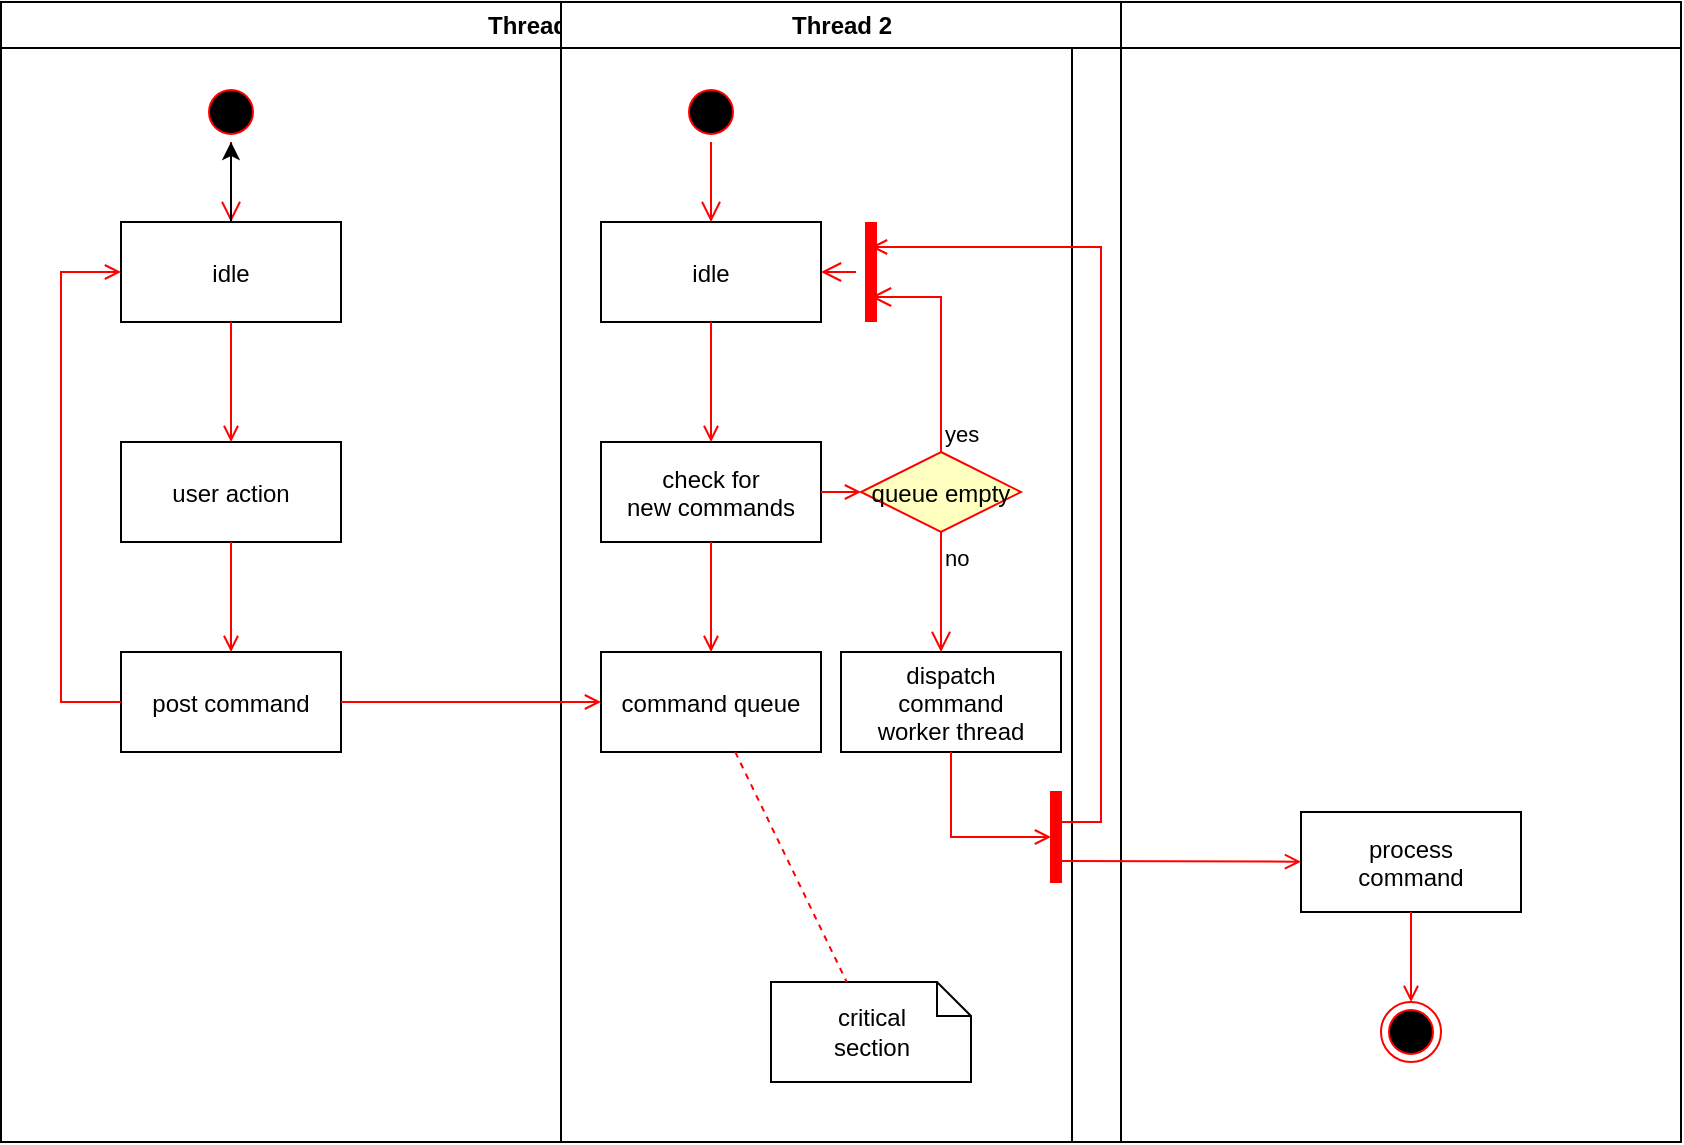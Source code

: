 <mxfile version="20.7.2" type="github" pages="4">
  <diagram name="Page-1" id="e7e014a7-5840-1c2e-5031-d8a46d1fe8dd">
    <mxGraphModel dx="1433" dy="432" grid="1" gridSize="10" guides="1" tooltips="1" connect="1" arrows="1" fold="1" page="1" pageScale="1" pageWidth="1169" pageHeight="826" background="none" math="0" shadow="0">
      <root>
        <mxCell id="0" />
        <mxCell id="1" parent="0" />
        <mxCell id="2" value="Thread 1" style="swimlane;whiteSpace=wrap" parent="1" vertex="1">
          <mxGeometry x="164.5" y="128" width="535.5" height="570" as="geometry">
            <mxRectangle x="164.5" y="128" width="90" height="30" as="alternateBounds" />
          </mxGeometry>
        </mxCell>
        <mxCell id="5" value="" style="ellipse;shape=startState;fillColor=#000000;strokeColor=#ff0000;" parent="2" vertex="1">
          <mxGeometry x="100" y="40" width="30" height="30" as="geometry" />
        </mxCell>
        <mxCell id="6" value="" style="edgeStyle=elbowEdgeStyle;elbow=horizontal;verticalAlign=bottom;endArrow=open;endSize=8;strokeColor=#FF0000;endFill=1;rounded=0" parent="2" source="5" target="7" edge="1">
          <mxGeometry x="100" y="40" as="geometry">
            <mxPoint x="115" y="110" as="targetPoint" />
          </mxGeometry>
        </mxCell>
        <mxCell id="Wlk02a7cY-0U1YLEiQaR-41" value="" style="edgeStyle=orthogonalEdgeStyle;rounded=0;orthogonalLoop=1;jettySize=auto;html=1;" edge="1" parent="2" source="7" target="5">
          <mxGeometry relative="1" as="geometry" />
        </mxCell>
        <mxCell id="7" value="idle" style="" parent="2" vertex="1">
          <mxGeometry x="60" y="110" width="110" height="50" as="geometry" />
        </mxCell>
        <mxCell id="8" value="user action" style="" parent="2" vertex="1">
          <mxGeometry x="60" y="220" width="110" height="50" as="geometry" />
        </mxCell>
        <mxCell id="9" value="" style="endArrow=open;strokeColor=#FF0000;endFill=1;rounded=0" parent="2" source="7" target="8" edge="1">
          <mxGeometry relative="1" as="geometry" />
        </mxCell>
        <mxCell id="10" value="post command" style="" parent="2" vertex="1">
          <mxGeometry x="60" y="325" width="110" height="50" as="geometry" />
        </mxCell>
        <mxCell id="11" value="" style="endArrow=open;strokeColor=#FF0000;endFill=1;rounded=0" parent="2" source="8" target="10" edge="1">
          <mxGeometry relative="1" as="geometry" />
        </mxCell>
        <mxCell id="12" value="" style="edgeStyle=elbowEdgeStyle;elbow=horizontal;strokeColor=#FF0000;endArrow=open;endFill=1;rounded=0" parent="2" source="10" target="7" edge="1">
          <mxGeometry width="100" height="100" relative="1" as="geometry">
            <mxPoint x="160" y="290" as="sourcePoint" />
            <mxPoint x="260" y="190" as="targetPoint" />
            <Array as="points">
              <mxPoint x="30" y="250" />
            </Array>
          </mxGeometry>
        </mxCell>
        <mxCell id="3" value="Thread 2" style="swimlane;whiteSpace=wrap" parent="1" vertex="1">
          <mxGeometry x="444.5" y="128" width="280" height="570" as="geometry" />
        </mxCell>
        <mxCell id="13" value="" style="ellipse;shape=startState;fillColor=#000000;strokeColor=#ff0000;" parent="3" vertex="1">
          <mxGeometry x="60" y="40" width="30" height="30" as="geometry" />
        </mxCell>
        <mxCell id="14" value="" style="edgeStyle=elbowEdgeStyle;elbow=horizontal;verticalAlign=bottom;endArrow=open;endSize=8;strokeColor=#FF0000;endFill=1;rounded=0" parent="3" source="13" target="15" edge="1">
          <mxGeometry x="40" y="20" as="geometry">
            <mxPoint x="55" y="90" as="targetPoint" />
          </mxGeometry>
        </mxCell>
        <mxCell id="15" value="idle" style="" parent="3" vertex="1">
          <mxGeometry x="20" y="110" width="110" height="50" as="geometry" />
        </mxCell>
        <mxCell id="16" value="check for &#xa;new commands" style="" parent="3" vertex="1">
          <mxGeometry x="20" y="220" width="110" height="50" as="geometry" />
        </mxCell>
        <mxCell id="17" value="" style="endArrow=open;strokeColor=#FF0000;endFill=1;rounded=0" parent="3" source="15" target="16" edge="1">
          <mxGeometry relative="1" as="geometry" />
        </mxCell>
        <mxCell id="18" value="command queue" style="" parent="3" vertex="1">
          <mxGeometry x="20" y="325" width="110" height="50" as="geometry" />
        </mxCell>
        <mxCell id="19" value="" style="endArrow=open;strokeColor=#FF0000;endFill=1;rounded=0" parent="3" source="16" target="18" edge="1">
          <mxGeometry relative="1" as="geometry" />
        </mxCell>
        <mxCell id="21" value="queue empty" style="rhombus;fillColor=#ffffc0;strokeColor=#ff0000;" parent="3" vertex="1">
          <mxGeometry x="150" y="225" width="80" height="40" as="geometry" />
        </mxCell>
        <mxCell id="22" value="yes" style="edgeStyle=elbowEdgeStyle;elbow=horizontal;align=left;verticalAlign=bottom;endArrow=open;endSize=8;strokeColor=#FF0000;exitX=0.5;exitY=0;endFill=1;rounded=0;entryX=0.75;entryY=0.5;entryPerimeter=0" parent="3" source="21" target="25" edge="1">
          <mxGeometry x="-1" relative="1" as="geometry">
            <mxPoint x="160" y="150" as="targetPoint" />
            <Array as="points">
              <mxPoint x="190" y="180" />
            </Array>
          </mxGeometry>
        </mxCell>
        <mxCell id="23" value="no" style="edgeStyle=elbowEdgeStyle;elbow=horizontal;align=left;verticalAlign=top;endArrow=open;endSize=8;strokeColor=#FF0000;endFill=1;rounded=0" parent="3" source="21" target="30" edge="1">
          <mxGeometry x="-1" relative="1" as="geometry">
            <mxPoint x="190" y="305" as="targetPoint" />
          </mxGeometry>
        </mxCell>
        <mxCell id="24" value="" style="endArrow=open;strokeColor=#FF0000;endFill=1;rounded=0" parent="3" source="16" target="21" edge="1">
          <mxGeometry relative="1" as="geometry" />
        </mxCell>
        <mxCell id="25" value="" style="shape=line;strokeWidth=6;strokeColor=#ff0000;rotation=90" parent="3" vertex="1">
          <mxGeometry x="130" y="127.5" width="50" height="15" as="geometry" />
        </mxCell>
        <mxCell id="26" value="" style="edgeStyle=elbowEdgeStyle;elbow=horizontal;verticalAlign=bottom;endArrow=open;endSize=8;strokeColor=#FF0000;endFill=1;rounded=0" parent="3" source="25" target="15" edge="1">
          <mxGeometry x="130" y="90" as="geometry">
            <mxPoint x="230" y="140" as="targetPoint" />
          </mxGeometry>
        </mxCell>
        <mxCell id="30" value="dispatch&#xa;command&#xa;worker thread" style="" parent="3" vertex="1">
          <mxGeometry x="140" y="325" width="110" height="50" as="geometry" />
        </mxCell>
        <mxCell id="31" value="critical&#xa;section" style="shape=note;whiteSpace=wrap;size=17" parent="3" vertex="1">
          <mxGeometry x="105" y="490" width="100" height="50" as="geometry" />
        </mxCell>
        <mxCell id="32" value="" style="endArrow=none;strokeColor=#FF0000;endFill=0;rounded=0;dashed=1" parent="3" source="18" target="31" edge="1">
          <mxGeometry relative="1" as="geometry" />
        </mxCell>
        <mxCell id="34" value="" style="whiteSpace=wrap;strokeColor=#FF0000;fillColor=#FF0000" parent="3" vertex="1">
          <mxGeometry x="245" y="395" width="5" height="45" as="geometry" />
        </mxCell>
        <mxCell id="41" value="" style="edgeStyle=elbowEdgeStyle;elbow=horizontal;entryX=0;entryY=0.5;strokeColor=#FF0000;endArrow=open;endFill=1;rounded=0" parent="3" source="30" target="34" edge="1">
          <mxGeometry width="100" height="100" relative="1" as="geometry">
            <mxPoint x="60" y="480" as="sourcePoint" />
            <mxPoint x="160" y="380" as="targetPoint" />
            <Array as="points">
              <mxPoint x="195" y="400" />
            </Array>
          </mxGeometry>
        </mxCell>
        <mxCell id="4" value="" style="swimlane;whiteSpace=wrap" parent="1" vertex="1">
          <mxGeometry x="724.5" y="128" width="280" height="570" as="geometry" />
        </mxCell>
        <mxCell id="33" value="process&#xa;command" style="" parent="4" vertex="1">
          <mxGeometry x="90" y="405" width="110" height="50" as="geometry" />
        </mxCell>
        <mxCell id="35" value="" style="edgeStyle=elbowEdgeStyle;elbow=horizontal;strokeColor=#FF0000;endArrow=open;endFill=1;rounded=0;entryX=0.25;entryY=0.5;entryPerimeter=0" parent="4" target="25" edge="1">
          <mxGeometry width="100" height="100" relative="1" as="geometry">
            <mxPoint x="-30" y="410" as="sourcePoint" />
            <mxPoint x="-120" y="120" as="targetPoint" />
            <Array as="points">
              <mxPoint x="-10" y="135" />
            </Array>
          </mxGeometry>
        </mxCell>
        <mxCell id="37" value="" style="edgeStyle=none;strokeColor=#FF0000;endArrow=open;endFill=1;rounded=0" parent="4" target="33" edge="1">
          <mxGeometry width="100" height="100" relative="1" as="geometry">
            <mxPoint x="-30" y="429.5" as="sourcePoint" />
            <mxPoint x="90" y="429.5" as="targetPoint" />
          </mxGeometry>
        </mxCell>
        <mxCell id="38" value="" style="ellipse;shape=endState;fillColor=#000000;strokeColor=#ff0000" parent="4" vertex="1">
          <mxGeometry x="130" y="500" width="30" height="30" as="geometry" />
        </mxCell>
        <mxCell id="39" value="" style="endArrow=open;strokeColor=#FF0000;endFill=1;rounded=0" parent="4" source="33" target="38" edge="1">
          <mxGeometry relative="1" as="geometry" />
        </mxCell>
        <mxCell id="20" value="" style="endArrow=open;strokeColor=#FF0000;endFill=1;rounded=0" parent="1" source="10" target="18" edge="1">
          <mxGeometry relative="1" as="geometry" />
        </mxCell>
      </root>
    </mxGraphModel>
  </diagram>
  <diagram id="lLqSlJYTxRQzdELtKdXL" name="Seite-2">
    <mxGraphModel dx="3284" dy="740" grid="1" gridSize="10" guides="1" tooltips="1" connect="1" arrows="1" fold="1" page="1" pageScale="1" pageWidth="827" pageHeight="1169" math="0" shadow="0">
      <root>
        <mxCell id="0" />
        <mxCell id="1" parent="0" />
        <mxCell id="mAppQXtUClqyni3PPgID-1" value="" style="ellipse;html=1;shape=endState;fillColor=#000000;strokeColor=#ff0000;" vertex="1" parent="1">
          <mxGeometry x="457" y="905" width="30" height="30" as="geometry" />
        </mxCell>
        <mxCell id="jfXDOy4P60CIgxOzhu7r-2" value="" style="edgeStyle=orthogonalEdgeStyle;rounded=0;orthogonalLoop=1;jettySize=auto;html=1;" edge="1" parent="1" source="d4ReBGDbto-Ixa4NavhL-1" target="jfXDOy4P60CIgxOzhu7r-3">
          <mxGeometry relative="1" as="geometry">
            <mxPoint x="275" y="85" as="targetPoint" />
          </mxGeometry>
        </mxCell>
        <mxCell id="d4ReBGDbto-Ixa4NavhL-1" value="" style="ellipse;shape=startState;fillColor=#000000;strokeColor=#ff0000;" vertex="1" parent="1">
          <mxGeometry x="90" y="70" width="30" height="30" as="geometry" />
        </mxCell>
        <mxCell id="RZpF_i0DyHVoWQNtt5jg-4" style="edgeStyle=orthogonalEdgeStyle;rounded=0;orthogonalLoop=1;jettySize=auto;html=1;entryX=0.471;entryY=0.667;entryDx=0;entryDy=0;entryPerimeter=0;" edge="1" parent="1" source="jfXDOy4P60CIgxOzhu7r-3" target="RZpF_i0DyHVoWQNtt5jg-3">
          <mxGeometry relative="1" as="geometry" />
        </mxCell>
        <mxCell id="jfXDOy4P60CIgxOzhu7r-3" value="Kundenauftrag" style="rounded=1;whiteSpace=wrap;html=1;" vertex="1" parent="1">
          <mxGeometry x="276" y="55" width="120" height="60" as="geometry" />
        </mxCell>
        <mxCell id="RZpF_i0DyHVoWQNtt5jg-17" style="edgeStyle=orthogonalEdgeStyle;rounded=0;orthogonalLoop=1;jettySize=auto;html=1;entryX=0;entryY=0.5;entryDx=0;entryDy=0;" edge="1" parent="1" source="jfXDOy4P60CIgxOzhu7r-8" target="mAppQXtUClqyni3PPgID-1">
          <mxGeometry relative="1" as="geometry" />
        </mxCell>
        <mxCell id="jfXDOy4P60CIgxOzhu7r-8" value="Ware versenden" style="rounded=1;whiteSpace=wrap;html=1;fillColor=rgb(255, 255, 255);strokeColor=rgb(0, 0, 0);fontColor=rgb(0, 0, 0);" vertex="1" parent="1">
          <mxGeometry x="250" y="890" width="120" height="60" as="geometry" />
        </mxCell>
        <mxCell id="jfXDOy4P60CIgxOzhu7r-17" value="Ware verfügbar" style="edgeStyle=orthogonalEdgeStyle;rounded=0;orthogonalLoop=1;jettySize=auto;html=1;" edge="1" parent="1" target="jfXDOy4P60CIgxOzhu7r-14">
          <mxGeometry x="-0.738" relative="1" as="geometry">
            <mxPoint x="342" y="246" as="sourcePoint" />
            <mxPoint x="196.0" y="772" as="targetPoint" />
            <mxPoint as="offset" />
          </mxGeometry>
        </mxCell>
        <mxCell id="jfXDOy4P60CIgxOzhu7r-20" value="Ware nicht verfügbar" style="edgeStyle=orthogonalEdgeStyle;rounded=0;orthogonalLoop=1;jettySize=auto;html=1;" edge="1" parent="1" target="jfXDOy4P60CIgxOzhu7r-19">
          <mxGeometry relative="1" as="geometry">
            <mxPoint x="422" y="246" as="sourcePoint" />
          </mxGeometry>
        </mxCell>
        <mxCell id="jfXDOy4P60CIgxOzhu7r-13" value="" style="rhombus;whiteSpace=wrap;html=1;fillColor=rgb(255, 255, 255);strokeColor=rgb(0, 0, 0);fontColor=rgb(0, 0, 0);rounded=1;" vertex="1" parent="1">
          <mxGeometry x="341" y="206" width="80" height="80" as="geometry" />
        </mxCell>
        <mxCell id="RZpF_i0DyHVoWQNtt5jg-12" style="edgeStyle=orthogonalEdgeStyle;rounded=0;orthogonalLoop=1;jettySize=auto;html=1;entryX=0.75;entryY=0.5;entryDx=0;entryDy=0;entryPerimeter=0;" edge="1" parent="1" source="jfXDOy4P60CIgxOzhu7r-14" target="RZpF_i0DyHVoWQNtt5jg-11">
          <mxGeometry relative="1" as="geometry" />
        </mxCell>
        <mxCell id="jfXDOy4P60CIgxOzhu7r-14" value="Ware verpacken" style="rounded=1;whiteSpace=wrap;html=1;fillColor=rgb(255, 255, 255);strokeColor=rgb(0, 0, 0);fontColor=rgb(0, 0, 0);" vertex="1" parent="1">
          <mxGeometry x="190" y="742" width="120" height="58" as="geometry" />
        </mxCell>
        <mxCell id="jfXDOy4P60CIgxOzhu7r-30" value="" style="edgeStyle=orthogonalEdgeStyle;rounded=0;orthogonalLoop=1;jettySize=auto;html=1;" edge="1" parent="1" source="jfXDOy4P60CIgxOzhu7r-19" target="jfXDOy4P60CIgxOzhu7r-29">
          <mxGeometry relative="1" as="geometry" />
        </mxCell>
        <mxCell id="jfXDOy4P60CIgxOzhu7r-19" value="Material aus Lager entnehmen" style="whiteSpace=wrap;html=1;fillColor=rgb(255, 255, 255);strokeColor=rgb(0, 0, 0);fontColor=rgb(0, 0, 0);rounded=1;" vertex="1" parent="1">
          <mxGeometry x="467" y="294" width="120" height="60" as="geometry" />
        </mxCell>
        <mxCell id="jfXDOy4P60CIgxOzhu7r-32" value="" style="edgeStyle=orthogonalEdgeStyle;rounded=0;orthogonalLoop=1;jettySize=auto;html=1;" edge="1" parent="1" source="jfXDOy4P60CIgxOzhu7r-29" target="jfXDOy4P60CIgxOzhu7r-31">
          <mxGeometry relative="1" as="geometry" />
        </mxCell>
        <mxCell id="jfXDOy4P60CIgxOzhu7r-29" value="Taschenlampe herstellen" style="whiteSpace=wrap;html=1;fillColor=rgb(255, 255, 255);strokeColor=rgb(0, 0, 0);fontColor=rgb(0, 0, 0);rounded=1;" vertex="1" parent="1">
          <mxGeometry x="467" y="390" width="120" height="60" as="geometry" />
        </mxCell>
        <mxCell id="jfXDOy4P60CIgxOzhu7r-34" value="Sonderanpassung&lt;br&gt;" style="edgeStyle=orthogonalEdgeStyle;rounded=0;orthogonalLoop=1;jettySize=auto;html=1;" edge="1" parent="1" source="jfXDOy4P60CIgxOzhu7r-31" target="jfXDOy4P60CIgxOzhu7r-33">
          <mxGeometry x="-0.5" relative="1" as="geometry">
            <Array as="points">
              <mxPoint x="457" y="524" />
              <mxPoint x="457" y="524" />
            </Array>
            <mxPoint as="offset" />
          </mxGeometry>
        </mxCell>
        <mxCell id="jfXDOy4P60CIgxOzhu7r-36" value="keine Sonderanpassung" style="edgeStyle=orthogonalEdgeStyle;rounded=0;orthogonalLoop=1;jettySize=auto;html=1;" edge="1" parent="1" source="jfXDOy4P60CIgxOzhu7r-31" target="jfXDOy4P60CIgxOzhu7r-35">
          <mxGeometry x="-0.422" relative="1" as="geometry">
            <mxPoint y="-1" as="offset" />
          </mxGeometry>
        </mxCell>
        <mxCell id="jfXDOy4P60CIgxOzhu7r-31" value="" style="rhombus;whiteSpace=wrap;html=1;fillColor=rgb(255, 255, 255);strokeColor=rgb(0, 0, 0);fontColor=rgb(0, 0, 0);rounded=1;" vertex="1" parent="1">
          <mxGeometry x="487" y="484" width="80" height="80" as="geometry" />
        </mxCell>
        <mxCell id="jfXDOy4P60CIgxOzhu7r-39" style="edgeStyle=orthogonalEdgeStyle;rounded=0;orthogonalLoop=1;jettySize=auto;html=1;" edge="1" parent="1" source="jfXDOy4P60CIgxOzhu7r-33" target="jfXDOy4P60CIgxOzhu7r-35">
          <mxGeometry relative="1" as="geometry" />
        </mxCell>
        <mxCell id="jfXDOy4P60CIgxOzhu7r-33" value="Text gravieren" style="whiteSpace=wrap;html=1;fillColor=rgb(255, 255, 255);strokeColor=rgb(0, 0, 0);fontColor=rgb(0, 0, 0);rounded=1;" vertex="1" parent="1">
          <mxGeometry x="286" y="624" width="120" height="60" as="geometry" />
        </mxCell>
        <mxCell id="jfXDOy4P60CIgxOzhu7r-41" value="" style="edgeStyle=orthogonalEdgeStyle;rounded=0;orthogonalLoop=1;jettySize=auto;html=1;" edge="1" parent="1" source="jfXDOy4P60CIgxOzhu7r-35" target="jfXDOy4P60CIgxOzhu7r-40">
          <mxGeometry relative="1" as="geometry">
            <mxPoint x="527" y="711" as="targetPoint" />
          </mxGeometry>
        </mxCell>
        <mxCell id="jfXDOy4P60CIgxOzhu7r-35" value="Qualität prüfen" style="whiteSpace=wrap;html=1;fillColor=rgb(255, 255, 255);strokeColor=rgb(0, 0, 0);fontColor=rgb(0, 0, 0);rounded=1;" vertex="1" parent="1">
          <mxGeometry x="467" y="624" width="120" height="60" as="geometry" />
        </mxCell>
        <mxCell id="jfXDOy4P60CIgxOzhu7r-46" value="Ware nicht in Ordnung" style="edgeStyle=orthogonalEdgeStyle;rounded=0;orthogonalLoop=1;jettySize=auto;html=1;" edge="1" parent="1" source="jfXDOy4P60CIgxOzhu7r-40" target="jfXDOy4P60CIgxOzhu7r-45">
          <mxGeometry x="-0.63" relative="1" as="geometry">
            <mxPoint as="offset" />
          </mxGeometry>
        </mxCell>
        <mxCell id="jfXDOy4P60CIgxOzhu7r-48" value="Ware in Ordnung" style="edgeStyle=orthogonalEdgeStyle;rounded=0;orthogonalLoop=1;jettySize=auto;html=1;entryX=1.009;entryY=0.5;entryDx=0;entryDy=0;entryPerimeter=0;" edge="1" parent="1" source="jfXDOy4P60CIgxOzhu7r-40" target="jfXDOy4P60CIgxOzhu7r-14">
          <mxGeometry relative="1" as="geometry">
            <mxPoint x="261.04" y="772" as="targetPoint" />
          </mxGeometry>
        </mxCell>
        <mxCell id="jfXDOy4P60CIgxOzhu7r-40" value="" style="rhombus;whiteSpace=wrap;html=1;fillColor=rgb(255, 255, 255);strokeColor=rgb(0, 0, 0);fontColor=rgb(0, 0, 0);rounded=1;" vertex="1" parent="1">
          <mxGeometry x="487" y="732" width="80" height="80" as="geometry" />
        </mxCell>
        <mxCell id="jfXDOy4P60CIgxOzhu7r-49" style="edgeStyle=orthogonalEdgeStyle;rounded=0;orthogonalLoop=1;jettySize=auto;html=1;" edge="1" parent="1" source="jfXDOy4P60CIgxOzhu7r-45">
          <mxGeometry relative="1" as="geometry">
            <mxPoint x="586" y="325" as="targetPoint" />
            <Array as="points">
              <mxPoint x="701" y="325" />
              <mxPoint x="588" y="325" />
            </Array>
          </mxGeometry>
        </mxCell>
        <mxCell id="jfXDOy4P60CIgxOzhu7r-45" value="Produkt verwerten" style="whiteSpace=wrap;html=1;fillColor=rgb(255, 255, 255);strokeColor=rgb(0, 0, 0);fontColor=rgb(0, 0, 0);rounded=1;" vertex="1" parent="1">
          <mxGeometry x="641" y="540" width="120" height="60" as="geometry" />
        </mxCell>
        <mxCell id="RZpF_i0DyHVoWQNtt5jg-7" style="edgeStyle=orthogonalEdgeStyle;rounded=0;orthogonalLoop=1;jettySize=auto;html=1;exitX=0.25;exitY=0.5;exitDx=0;exitDy=0;exitPerimeter=0;" edge="1" parent="1" source="RZpF_i0DyHVoWQNtt5jg-3" target="RZpF_i0DyHVoWQNtt5jg-5">
          <mxGeometry relative="1" as="geometry">
            <Array as="points">
              <mxPoint x="305" y="170" />
              <mxPoint x="10" y="170" />
            </Array>
          </mxGeometry>
        </mxCell>
        <mxCell id="RZpF_i0DyHVoWQNtt5jg-9" style="edgeStyle=orthogonalEdgeStyle;rounded=0;orthogonalLoop=1;jettySize=auto;html=1;entryX=0.5;entryY=0;entryDx=0;entryDy=0;" edge="1" parent="1" source="RZpF_i0DyHVoWQNtt5jg-3" target="jfXDOy4P60CIgxOzhu7r-13">
          <mxGeometry relative="1" as="geometry" />
        </mxCell>
        <mxCell id="RZpF_i0DyHVoWQNtt5jg-3" value="" style="shape=line;strokeWidth=6;strokeColor=#000000;rotation=0;" vertex="1" parent="1">
          <mxGeometry x="270" y="140" width="140" height="15" as="geometry" />
        </mxCell>
        <mxCell id="RZpF_i0DyHVoWQNtt5jg-14" style="edgeStyle=orthogonalEdgeStyle;rounded=0;orthogonalLoop=1;jettySize=auto;html=1;entryX=0.25;entryY=0.5;entryDx=0;entryDy=0;entryPerimeter=0;" edge="1" parent="1" source="RZpF_i0DyHVoWQNtt5jg-5" target="RZpF_i0DyHVoWQNtt5jg-11">
          <mxGeometry relative="1" as="geometry">
            <Array as="points">
              <mxPoint x="10" y="820" />
              <mxPoint x="180" y="820" />
              <mxPoint x="180" y="845" />
            </Array>
          </mxGeometry>
        </mxCell>
        <mxCell id="RZpF_i0DyHVoWQNtt5jg-5" value="Rechnungsstellung" style="rounded=1;whiteSpace=wrap;html=1;fillColor=rgb(255, 255, 255);strokeColor=rgb(0, 0, 0);fontColor=rgb(0, 0, 0);" vertex="1" parent="1">
          <mxGeometry x="-50" y="230" width="120" height="60" as="geometry" />
        </mxCell>
        <mxCell id="RZpF_i0DyHVoWQNtt5jg-16" style="edgeStyle=orthogonalEdgeStyle;rounded=0;orthogonalLoop=1;jettySize=auto;html=1;entryX=-0.01;entryY=0.458;entryDx=0;entryDy=0;entryPerimeter=0;" edge="1" parent="1" source="RZpF_i0DyHVoWQNtt5jg-11" target="jfXDOy4P60CIgxOzhu7r-8">
          <mxGeometry relative="1" as="geometry" />
        </mxCell>
        <mxCell id="RZpF_i0DyHVoWQNtt5jg-11" value="" style="shape=line;strokeWidth=6;strokeColor=#000000;rotation=0;" vertex="1" parent="1">
          <mxGeometry x="146" y="840" width="140" height="50" as="geometry" />
        </mxCell>
        <mxCell id="6eZvCZ7wfjj5Axph5ngn-2" style="edgeStyle=orthogonalEdgeStyle;rounded=0;orthogonalLoop=1;jettySize=auto;html=1;entryX=1.007;entryY=0.539;entryDx=0;entryDy=0;entryPerimeter=0;" edge="1" parent="1" source="6eZvCZ7wfjj5Axph5ngn-1" target="jfXDOy4P60CIgxOzhu7r-3">
          <mxGeometry relative="1" as="geometry">
            <mxPoint x="440" y="30" as="targetPoint" />
          </mxGeometry>
        </mxCell>
        <mxCell id="6eZvCZ7wfjj5Axph5ngn-1" value="Bestellsystem" style="shape=note;whiteSpace=wrap;size=17" vertex="1" parent="1">
          <mxGeometry x="500" y="30" width="100" height="50" as="geometry" />
        </mxCell>
      </root>
    </mxGraphModel>
  </diagram>
  <diagram name="Kopie von Seite-2" id="5CHqHZEcFoZwMVitzoGX">
    <mxGraphModel dx="3284" dy="740" grid="1" gridSize="10" guides="1" tooltips="1" connect="1" arrows="1" fold="1" page="1" pageScale="1" pageWidth="827" pageHeight="1169" math="0" shadow="0">
      <root>
        <mxCell id="_cRre706j1nTcXRoJ5YE-0" />
        <mxCell id="_cRre706j1nTcXRoJ5YE-1" parent="_cRre706j1nTcXRoJ5YE-0" />
        <mxCell id="_cRre706j1nTcXRoJ5YE-2" value="" style="ellipse;html=1;shape=endState;fillColor=#000000;strokeColor=#ff0000;" vertex="1" parent="_cRre706j1nTcXRoJ5YE-1">
          <mxGeometry x="376" y="1034" width="30" height="30" as="geometry" />
        </mxCell>
        <mxCell id="_cRre706j1nTcXRoJ5YE-3" value="" style="edgeStyle=orthogonalEdgeStyle;rounded=0;orthogonalLoop=1;jettySize=auto;html=1;" edge="1" parent="_cRre706j1nTcXRoJ5YE-1" source="_cRre706j1nTcXRoJ5YE-4" target="_cRre706j1nTcXRoJ5YE-6">
          <mxGeometry relative="1" as="geometry">
            <mxPoint x="275" y="85" as="targetPoint" />
          </mxGeometry>
        </mxCell>
        <mxCell id="_cRre706j1nTcXRoJ5YE-4" value="" style="ellipse;shape=startState;fillColor=#000000;strokeColor=#ff0000;" vertex="1" parent="_cRre706j1nTcXRoJ5YE-1">
          <mxGeometry x="90" y="70" width="30" height="30" as="geometry" />
        </mxCell>
        <mxCell id="_cRre706j1nTcXRoJ5YE-5" style="edgeStyle=orthogonalEdgeStyle;rounded=0;orthogonalLoop=1;jettySize=auto;html=1;entryX=0.471;entryY=0.667;entryDx=0;entryDy=0;entryPerimeter=0;" edge="1" parent="_cRre706j1nTcXRoJ5YE-1" source="_cRre706j1nTcXRoJ5YE-6" target="_cRre706j1nTcXRoJ5YE-32">
          <mxGeometry relative="1" as="geometry" />
        </mxCell>
        <mxCell id="_cRre706j1nTcXRoJ5YE-6" value="Kundenauftrag" style="rounded=1;whiteSpace=wrap;html=1;" vertex="1" parent="_cRre706j1nTcXRoJ5YE-1">
          <mxGeometry x="276" y="55" width="120" height="60" as="geometry" />
        </mxCell>
        <mxCell id="_cRre706j1nTcXRoJ5YE-7" style="edgeStyle=orthogonalEdgeStyle;rounded=0;orthogonalLoop=1;jettySize=auto;html=1;entryX=0;entryY=0.5;entryDx=0;entryDy=0;" edge="1" parent="_cRre706j1nTcXRoJ5YE-1" source="_cRre706j1nTcXRoJ5YE-8" target="_cRre706j1nTcXRoJ5YE-2">
          <mxGeometry relative="1" as="geometry" />
        </mxCell>
        <mxCell id="_cRre706j1nTcXRoJ5YE-8" value="Ware versenden" style="rounded=1;whiteSpace=wrap;html=1;fillColor=rgb(255, 255, 255);strokeColor=rgb(0, 0, 0);fontColor=rgb(0, 0, 0);" vertex="1" parent="_cRre706j1nTcXRoJ5YE-1">
          <mxGeometry x="169" y="1019" width="120" height="60" as="geometry" />
        </mxCell>
        <mxCell id="_cRre706j1nTcXRoJ5YE-9" value="Ware verfügbar" style="edgeStyle=orthogonalEdgeStyle;rounded=0;orthogonalLoop=1;jettySize=auto;html=1;" edge="1" parent="_cRre706j1nTcXRoJ5YE-1" target="_cRre706j1nTcXRoJ5YE-13">
          <mxGeometry x="-0.738" relative="1" as="geometry">
            <mxPoint x="342" y="246" as="sourcePoint" />
            <mxPoint x="196.0" y="772" as="targetPoint" />
            <mxPoint as="offset" />
          </mxGeometry>
        </mxCell>
        <mxCell id="_cRre706j1nTcXRoJ5YE-10" value="Ware nicht verfügbar" style="edgeStyle=orthogonalEdgeStyle;rounded=0;orthogonalLoop=1;jettySize=auto;html=1;entryX=0.517;entryY=-0.01;entryDx=0;entryDy=0;entryPerimeter=0;" edge="1" parent="_cRre706j1nTcXRoJ5YE-1" target="_cRre706j1nTcXRoJ5YE-15">
          <mxGeometry relative="1" as="geometry">
            <mxPoint x="422" y="246" as="sourcePoint" />
            <mxPoint x="640" y="240" as="targetPoint" />
          </mxGeometry>
        </mxCell>
        <mxCell id="_cRre706j1nTcXRoJ5YE-11" value="" style="rhombus;whiteSpace=wrap;html=1;fillColor=rgb(255, 255, 255);strokeColor=rgb(0, 0, 0);fontColor=rgb(0, 0, 0);rounded=1;" vertex="1" parent="_cRre706j1nTcXRoJ5YE-1">
          <mxGeometry x="341" y="206" width="80" height="80" as="geometry" />
        </mxCell>
        <mxCell id="_cRre706j1nTcXRoJ5YE-12" style="edgeStyle=orthogonalEdgeStyle;rounded=0;orthogonalLoop=1;jettySize=auto;html=1;entryX=0.75;entryY=0.5;entryDx=0;entryDy=0;entryPerimeter=0;" edge="1" parent="_cRre706j1nTcXRoJ5YE-1" source="_cRre706j1nTcXRoJ5YE-13" target="_cRre706j1nTcXRoJ5YE-36">
          <mxGeometry relative="1" as="geometry" />
        </mxCell>
        <mxCell id="_cRre706j1nTcXRoJ5YE-13" value="Ware verpacken" style="rounded=1;whiteSpace=wrap;html=1;fillColor=rgb(255, 255, 255);strokeColor=rgb(0, 0, 0);fontColor=rgb(0, 0, 0);" vertex="1" parent="_cRre706j1nTcXRoJ5YE-1">
          <mxGeometry x="130" y="861" width="120" height="58" as="geometry" />
        </mxCell>
        <mxCell id="BNhMeRUSgfJThRyjek1z-1" value="" style="edgeStyle=orthogonalEdgeStyle;rounded=0;orthogonalLoop=1;jettySize=auto;html=1;" edge="1" parent="_cRre706j1nTcXRoJ5YE-1" source="_cRre706j1nTcXRoJ5YE-15" target="BNhMeRUSgfJThRyjek1z-0">
          <mxGeometry relative="1" as="geometry" />
        </mxCell>
        <mxCell id="_cRre706j1nTcXRoJ5YE-15" value="Material aus Lager entnehmen" style="whiteSpace=wrap;html=1;fillColor=rgb(255, 255, 255);strokeColor=rgb(0, 0, 0);fontColor=rgb(0, 0, 0);rounded=1;" vertex="1" parent="_cRre706j1nTcXRoJ5YE-1">
          <mxGeometry x="550" y="286" width="120" height="60" as="geometry" />
        </mxCell>
        <mxCell id="_cRre706j1nTcXRoJ5YE-16" value="" style="edgeStyle=orthogonalEdgeStyle;rounded=0;orthogonalLoop=1;jettySize=auto;html=1;" edge="1" parent="_cRre706j1nTcXRoJ5YE-1" source="_cRre706j1nTcXRoJ5YE-17" target="_cRre706j1nTcXRoJ5YE-20">
          <mxGeometry relative="1" as="geometry" />
        </mxCell>
        <mxCell id="_cRre706j1nTcXRoJ5YE-17" value="Taschenlampe herstellen" style="whiteSpace=wrap;html=1;fillColor=rgb(255, 255, 255);strokeColor=rgb(0, 0, 0);fontColor=rgb(0, 0, 0);rounded=1;" vertex="1" parent="_cRre706j1nTcXRoJ5YE-1">
          <mxGeometry x="466" y="519" width="120" height="60" as="geometry" />
        </mxCell>
        <mxCell id="_cRre706j1nTcXRoJ5YE-18" value="Sonderanpassung&lt;br&gt;" style="edgeStyle=orthogonalEdgeStyle;rounded=0;orthogonalLoop=1;jettySize=auto;html=1;" edge="1" parent="_cRre706j1nTcXRoJ5YE-1" source="_cRre706j1nTcXRoJ5YE-20" target="_cRre706j1nTcXRoJ5YE-22">
          <mxGeometry x="-0.5" relative="1" as="geometry">
            <Array as="points">
              <mxPoint x="456" y="653" />
              <mxPoint x="456" y="653" />
            </Array>
            <mxPoint as="offset" />
          </mxGeometry>
        </mxCell>
        <mxCell id="_cRre706j1nTcXRoJ5YE-19" value="keine Sonderanpassung" style="edgeStyle=orthogonalEdgeStyle;rounded=0;orthogonalLoop=1;jettySize=auto;html=1;" edge="1" parent="_cRre706j1nTcXRoJ5YE-1" source="_cRre706j1nTcXRoJ5YE-20" target="_cRre706j1nTcXRoJ5YE-24">
          <mxGeometry x="-0.422" relative="1" as="geometry">
            <mxPoint y="-1" as="offset" />
          </mxGeometry>
        </mxCell>
        <mxCell id="_cRre706j1nTcXRoJ5YE-20" value="" style="rhombus;whiteSpace=wrap;html=1;fillColor=rgb(255, 255, 255);strokeColor=rgb(0, 0, 0);fontColor=rgb(0, 0, 0);rounded=1;" vertex="1" parent="_cRre706j1nTcXRoJ5YE-1">
          <mxGeometry x="486" y="613" width="80" height="80" as="geometry" />
        </mxCell>
        <mxCell id="_cRre706j1nTcXRoJ5YE-21" style="edgeStyle=orthogonalEdgeStyle;rounded=0;orthogonalLoop=1;jettySize=auto;html=1;" edge="1" parent="_cRre706j1nTcXRoJ5YE-1" source="_cRre706j1nTcXRoJ5YE-22" target="_cRre706j1nTcXRoJ5YE-24">
          <mxGeometry relative="1" as="geometry" />
        </mxCell>
        <mxCell id="_cRre706j1nTcXRoJ5YE-22" value="Text gravieren" style="whiteSpace=wrap;html=1;fillColor=rgb(255, 255, 255);strokeColor=rgb(0, 0, 0);fontColor=rgb(0, 0, 0);rounded=1;" vertex="1" parent="_cRre706j1nTcXRoJ5YE-1">
          <mxGeometry x="285" y="753" width="120" height="60" as="geometry" />
        </mxCell>
        <mxCell id="_cRre706j1nTcXRoJ5YE-23" value="" style="edgeStyle=orthogonalEdgeStyle;rounded=0;orthogonalLoop=1;jettySize=auto;html=1;" edge="1" parent="_cRre706j1nTcXRoJ5YE-1" source="_cRre706j1nTcXRoJ5YE-24" target="_cRre706j1nTcXRoJ5YE-27">
          <mxGeometry relative="1" as="geometry">
            <mxPoint x="526" y="840" as="targetPoint" />
          </mxGeometry>
        </mxCell>
        <mxCell id="_cRre706j1nTcXRoJ5YE-24" value="Qualität prüfen" style="whiteSpace=wrap;html=1;fillColor=rgb(255, 255, 255);strokeColor=rgb(0, 0, 0);fontColor=rgb(0, 0, 0);rounded=1;" vertex="1" parent="_cRre706j1nTcXRoJ5YE-1">
          <mxGeometry x="466" y="753" width="120" height="60" as="geometry" />
        </mxCell>
        <mxCell id="_cRre706j1nTcXRoJ5YE-25" value="Ware nicht in Ordnung" style="edgeStyle=orthogonalEdgeStyle;rounded=0;orthogonalLoop=1;jettySize=auto;html=1;" edge="1" parent="_cRre706j1nTcXRoJ5YE-1" source="_cRre706j1nTcXRoJ5YE-27" target="_cRre706j1nTcXRoJ5YE-29">
          <mxGeometry x="-0.63" relative="1" as="geometry">
            <mxPoint as="offset" />
          </mxGeometry>
        </mxCell>
        <mxCell id="_cRre706j1nTcXRoJ5YE-26" value="Ware in Ordnung" style="edgeStyle=orthogonalEdgeStyle;rounded=0;orthogonalLoop=1;jettySize=auto;html=1;entryX=1.009;entryY=0.5;entryDx=0;entryDy=0;entryPerimeter=0;" edge="1" parent="_cRre706j1nTcXRoJ5YE-1" source="_cRre706j1nTcXRoJ5YE-27" target="_cRre706j1nTcXRoJ5YE-13">
          <mxGeometry relative="1" as="geometry">
            <mxPoint x="260.04" y="901" as="targetPoint" />
          </mxGeometry>
        </mxCell>
        <mxCell id="_cRre706j1nTcXRoJ5YE-27" value="" style="rhombus;whiteSpace=wrap;html=1;fillColor=rgb(255, 255, 255);strokeColor=rgb(0, 0, 0);fontColor=rgb(0, 0, 0);rounded=1;" vertex="1" parent="_cRre706j1nTcXRoJ5YE-1">
          <mxGeometry x="486" y="861" width="80" height="80" as="geometry" />
        </mxCell>
        <mxCell id="ZG7Y3VzSa7FdePgh6wua-3" style="edgeStyle=orthogonalEdgeStyle;rounded=0;orthogonalLoop=1;jettySize=auto;html=1;" edge="1" parent="_cRre706j1nTcXRoJ5YE-1" source="_cRre706j1nTcXRoJ5YE-29">
          <mxGeometry relative="1" as="geometry">
            <mxPoint x="670" y="316" as="targetPoint" />
            <Array as="points">
              <mxPoint x="887" y="316" />
            </Array>
          </mxGeometry>
        </mxCell>
        <mxCell id="_cRre706j1nTcXRoJ5YE-29" value="Produkt verwerten" style="whiteSpace=wrap;html=1;fillColor=rgb(255, 255, 255);strokeColor=rgb(0, 0, 0);fontColor=rgb(0, 0, 0);rounded=1;" vertex="1" parent="_cRre706j1nTcXRoJ5YE-1">
          <mxGeometry x="827" y="669" width="120" height="60" as="geometry" />
        </mxCell>
        <mxCell id="_cRre706j1nTcXRoJ5YE-30" style="edgeStyle=orthogonalEdgeStyle;rounded=0;orthogonalLoop=1;jettySize=auto;html=1;exitX=0.25;exitY=0.5;exitDx=0;exitDy=0;exitPerimeter=0;" edge="1" parent="_cRre706j1nTcXRoJ5YE-1" source="_cRre706j1nTcXRoJ5YE-32" target="_cRre706j1nTcXRoJ5YE-34">
          <mxGeometry relative="1" as="geometry">
            <Array as="points">
              <mxPoint x="305" y="170" />
              <mxPoint x="10" y="170" />
            </Array>
          </mxGeometry>
        </mxCell>
        <mxCell id="_cRre706j1nTcXRoJ5YE-31" style="edgeStyle=orthogonalEdgeStyle;rounded=0;orthogonalLoop=1;jettySize=auto;html=1;entryX=0.5;entryY=0;entryDx=0;entryDy=0;" edge="1" parent="_cRre706j1nTcXRoJ5YE-1" source="_cRre706j1nTcXRoJ5YE-32" target="_cRre706j1nTcXRoJ5YE-11">
          <mxGeometry relative="1" as="geometry" />
        </mxCell>
        <mxCell id="_cRre706j1nTcXRoJ5YE-32" value="" style="shape=line;strokeWidth=6;strokeColor=#000000;rotation=0;" vertex="1" parent="_cRre706j1nTcXRoJ5YE-1">
          <mxGeometry x="270" y="140" width="140" height="15" as="geometry" />
        </mxCell>
        <mxCell id="_cRre706j1nTcXRoJ5YE-33" style="edgeStyle=orthogonalEdgeStyle;rounded=0;orthogonalLoop=1;jettySize=auto;html=1;entryX=0.25;entryY=0.5;entryDx=0;entryDy=0;entryPerimeter=0;" edge="1" parent="_cRre706j1nTcXRoJ5YE-1" source="_cRre706j1nTcXRoJ5YE-34" target="_cRre706j1nTcXRoJ5YE-36">
          <mxGeometry relative="1" as="geometry">
            <Array as="points">
              <mxPoint x="10" y="845" />
              <mxPoint x="100" y="845" />
            </Array>
          </mxGeometry>
        </mxCell>
        <mxCell id="_cRre706j1nTcXRoJ5YE-34" value="Rechnungsstellung" style="rounded=1;whiteSpace=wrap;html=1;fillColor=rgb(255, 255, 255);strokeColor=rgb(0, 0, 0);fontColor=rgb(0, 0, 0);" vertex="1" parent="_cRre706j1nTcXRoJ5YE-1">
          <mxGeometry x="-50" y="230" width="120" height="60" as="geometry" />
        </mxCell>
        <mxCell id="_cRre706j1nTcXRoJ5YE-35" style="edgeStyle=orthogonalEdgeStyle;rounded=0;orthogonalLoop=1;jettySize=auto;html=1;entryX=-0.01;entryY=0.458;entryDx=0;entryDy=0;entryPerimeter=0;" edge="1" parent="_cRre706j1nTcXRoJ5YE-1" source="_cRre706j1nTcXRoJ5YE-36" target="_cRre706j1nTcXRoJ5YE-8">
          <mxGeometry relative="1" as="geometry" />
        </mxCell>
        <mxCell id="_cRre706j1nTcXRoJ5YE-36" value="" style="shape=line;strokeWidth=6;strokeColor=#000000;rotation=0;" vertex="1" parent="_cRre706j1nTcXRoJ5YE-1">
          <mxGeometry x="65" y="969" width="140" height="50" as="geometry" />
        </mxCell>
        <mxCell id="BNhMeRUSgfJThRyjek1z-2" value="Verfügbar" style="edgeStyle=orthogonalEdgeStyle;rounded=0;orthogonalLoop=1;jettySize=auto;html=1;entryX=0.459;entryY=-0.044;entryDx=0;entryDy=0;entryPerimeter=0;" edge="1" parent="_cRre706j1nTcXRoJ5YE-1" source="BNhMeRUSgfJThRyjek1z-0" target="_cRre706j1nTcXRoJ5YE-17">
          <mxGeometry x="0.56" relative="1" as="geometry">
            <Array as="points">
              <mxPoint x="610" y="450" />
              <mxPoint x="521" y="450" />
            </Array>
            <mxPoint as="offset" />
          </mxGeometry>
        </mxCell>
        <mxCell id="CkBDZwjJxRDP5qdXfjSt-6" value="nicht verfügbar" style="edgeStyle=orthogonalEdgeStyle;rounded=0;orthogonalLoop=1;jettySize=auto;html=1;exitX=0.5;exitY=1;exitDx=0;exitDy=0;entryX=0.013;entryY=0.549;entryDx=0;entryDy=0;entryPerimeter=0;" edge="1" parent="_cRre706j1nTcXRoJ5YE-1" source="BNhMeRUSgfJThRyjek1z-0" target="CkBDZwjJxRDP5qdXfjSt-7">
          <mxGeometry x="-0.077" relative="1" as="geometry">
            <mxPoint x="667" y="510" as="targetPoint" />
            <mxPoint x="610" y="450" as="sourcePoint" />
            <Array as="points">
              <mxPoint x="610" y="450" />
              <mxPoint x="650" y="450" />
              <mxPoint x="650" y="552" />
            </Array>
            <mxPoint as="offset" />
          </mxGeometry>
        </mxCell>
        <mxCell id="BNhMeRUSgfJThRyjek1z-0" value="" style="rhombus;whiteSpace=wrap;html=1;fillColor=rgb(255, 255, 255);strokeColor=rgb(0, 0, 0);fontColor=rgb(0, 0, 0);rounded=1;" vertex="1" parent="_cRre706j1nTcXRoJ5YE-1">
          <mxGeometry x="580" y="360" width="60" height="60" as="geometry" />
        </mxCell>
        <mxCell id="CkBDZwjJxRDP5qdXfjSt-2" style="edgeStyle=orthogonalEdgeStyle;rounded=0;orthogonalLoop=1;jettySize=auto;html=1;entryX=0.994;entryY=0.409;entryDx=0;entryDy=0;entryPerimeter=0;" edge="1" parent="_cRre706j1nTcXRoJ5YE-1" source="CkBDZwjJxRDP5qdXfjSt-0" target="_cRre706j1nTcXRoJ5YE-6">
          <mxGeometry relative="1" as="geometry" />
        </mxCell>
        <mxCell id="CkBDZwjJxRDP5qdXfjSt-0" value="Bestellsystem" style="shape=note;whiteSpace=wrap;size=14;" vertex="1" parent="_cRre706j1nTcXRoJ5YE-1">
          <mxGeometry x="466" y="55" width="100" height="50" as="geometry" />
        </mxCell>
        <mxCell id="CkBDZwjJxRDP5qdXfjSt-8" style="edgeStyle=orthogonalEdgeStyle;rounded=0;orthogonalLoop=1;jettySize=auto;html=1;entryX=0;entryY=0;entryDx=100;entryDy=25;entryPerimeter=0;" edge="1" parent="_cRre706j1nTcXRoJ5YE-1" source="CkBDZwjJxRDP5qdXfjSt-7" target="CkBDZwjJxRDP5qdXfjSt-0">
          <mxGeometry relative="1" as="geometry">
            <Array as="points">
              <mxPoint x="730" y="80" />
            </Array>
          </mxGeometry>
        </mxCell>
        <mxCell id="CkBDZwjJxRDP5qdXfjSt-7" value="Material bestellen" style="whiteSpace=wrap;html=1;fillColor=rgb(255, 255, 255);strokeColor=rgb(0, 0, 0);fontColor=rgb(0, 0, 0);rounded=1;" vertex="1" parent="_cRre706j1nTcXRoJ5YE-1">
          <mxGeometry x="670" y="519" width="120" height="60" as="geometry" />
        </mxCell>
        <mxCell id="ZG7Y3VzSa7FdePgh6wua-2" style="edgeStyle=orthogonalEdgeStyle;rounded=0;orthogonalLoop=1;jettySize=auto;html=1;entryX=0.002;entryY=0.504;entryDx=0;entryDy=0;entryPerimeter=0;" edge="1" parent="_cRre706j1nTcXRoJ5YE-1" source="ZG7Y3VzSa7FdePgh6wua-0" target="_cRre706j1nTcXRoJ5YE-22">
          <mxGeometry relative="1" as="geometry" />
        </mxCell>
        <mxCell id="ZG7Y3VzSa7FdePgh6wua-0" value="Gravurmaschine" style="shape=note;whiteSpace=wrap;size=14;" vertex="1" parent="_cRre706j1nTcXRoJ5YE-1">
          <mxGeometry x="205" y="693" width="100" height="50" as="geometry" />
        </mxCell>
        <mxCell id="ZG7Y3VzSa7FdePgh6wua-8" style="edgeStyle=orthogonalEdgeStyle;rounded=0;orthogonalLoop=1;jettySize=auto;html=1;entryX=0.999;entryY=0.518;entryDx=0;entryDy=0;entryPerimeter=0;" edge="1" parent="_cRre706j1nTcXRoJ5YE-1" source="ZG7Y3VzSa7FdePgh6wua-4" target="_cRre706j1nTcXRoJ5YE-24">
          <mxGeometry relative="1" as="geometry" />
        </mxCell>
        <mxCell id="ZG7Y3VzSa7FdePgh6wua-4" value="Kamera" style="shape=note;whiteSpace=wrap;size=14;" vertex="1" parent="_cRre706j1nTcXRoJ5YE-1">
          <mxGeometry x="620" y="710" width="100" height="50" as="geometry" />
        </mxCell>
        <mxCell id="ZG7Y3VzSa7FdePgh6wua-7" style="edgeStyle=orthogonalEdgeStyle;rounded=0;orthogonalLoop=1;jettySize=auto;html=1;entryX=1.065;entryY=0.562;entryDx=0;entryDy=0;entryPerimeter=0;" edge="1" parent="_cRre706j1nTcXRoJ5YE-1" source="ZG7Y3VzSa7FdePgh6wua-6" target="_cRre706j1nTcXRoJ5YE-24">
          <mxGeometry relative="1" as="geometry" />
        </mxCell>
        <mxCell id="ZG7Y3VzSa7FdePgh6wua-6" value="Luxmeter" style="shape=note;whiteSpace=wrap;size=14;" vertex="1" parent="_cRre706j1nTcXRoJ5YE-1">
          <mxGeometry x="630" y="790" width="100" height="50" as="geometry" />
        </mxCell>
        <mxCell id="ZG7Y3VzSa7FdePgh6wua-10" style="edgeStyle=orthogonalEdgeStyle;rounded=0;orthogonalLoop=1;jettySize=auto;html=1;entryX=0.017;entryY=0.462;entryDx=0;entryDy=0;entryPerimeter=0;" edge="1" parent="_cRre706j1nTcXRoJ5YE-1" source="ZG7Y3VzSa7FdePgh6wua-9" target="_cRre706j1nTcXRoJ5YE-17">
          <mxGeometry relative="1" as="geometry" />
        </mxCell>
        <mxCell id="ZG7Y3VzSa7FdePgh6wua-9" value="Fertigungsanlage" style="shape=note;whiteSpace=wrap;size=14;" vertex="1" parent="_cRre706j1nTcXRoJ5YE-1">
          <mxGeometry x="285" y="510" width="100" height="50" as="geometry" />
        </mxCell>
      </root>
    </mxGraphModel>
  </diagram>
  <diagram name="Kopie von Kopie von Seite-2" id="lV3_RGQlktBmBGKAEV2i">
    <mxGraphModel dx="2547" dy="518" grid="1" gridSize="10" guides="1" tooltips="1" connect="1" arrows="1" fold="1" page="1" pageScale="1" pageWidth="827" pageHeight="1169" math="0" shadow="0">
      <root>
        <mxCell id="aTnS28qWWTl0Lpd-C4bZ-0" />
        <mxCell id="aTnS28qWWTl0Lpd-C4bZ-1" parent="aTnS28qWWTl0Lpd-C4bZ-0" />
        <mxCell id="aTnS28qWWTl0Lpd-C4bZ-2" value="" style="ellipse;html=1;shape=endState;fillColor=#000000;strokeColor=#ff0000;" vertex="1" parent="aTnS28qWWTl0Lpd-C4bZ-1">
          <mxGeometry x="376" y="1034" width="30" height="30" as="geometry" />
        </mxCell>
        <mxCell id="aTnS28qWWTl0Lpd-C4bZ-3" value="" style="edgeStyle=orthogonalEdgeStyle;rounded=0;orthogonalLoop=1;jettySize=auto;html=1;" edge="1" parent="aTnS28qWWTl0Lpd-C4bZ-1" source="aTnS28qWWTl0Lpd-C4bZ-4" target="aTnS28qWWTl0Lpd-C4bZ-6">
          <mxGeometry relative="1" as="geometry">
            <mxPoint x="275" y="85" as="targetPoint" />
          </mxGeometry>
        </mxCell>
        <mxCell id="aTnS28qWWTl0Lpd-C4bZ-4" value="" style="ellipse;shape=startState;fillColor=#000000;strokeColor=#ff0000;" vertex="1" parent="aTnS28qWWTl0Lpd-C4bZ-1">
          <mxGeometry x="90" y="70" width="30" height="30" as="geometry" />
        </mxCell>
        <mxCell id="aTnS28qWWTl0Lpd-C4bZ-5" style="edgeStyle=orthogonalEdgeStyle;rounded=0;orthogonalLoop=1;jettySize=auto;html=1;entryX=0.471;entryY=0.667;entryDx=0;entryDy=0;entryPerimeter=0;" edge="1" parent="aTnS28qWWTl0Lpd-C4bZ-1" source="aTnS28qWWTl0Lpd-C4bZ-6" target="aTnS28qWWTl0Lpd-C4bZ-32">
          <mxGeometry relative="1" as="geometry" />
        </mxCell>
        <mxCell id="aTnS28qWWTl0Lpd-C4bZ-6" value="Kundenauftrag" style="rounded=1;whiteSpace=wrap;html=1;" vertex="1" parent="aTnS28qWWTl0Lpd-C4bZ-1">
          <mxGeometry x="276" y="55" width="120" height="60" as="geometry" />
        </mxCell>
        <mxCell id="aTnS28qWWTl0Lpd-C4bZ-7" style="edgeStyle=orthogonalEdgeStyle;rounded=0;orthogonalLoop=1;jettySize=auto;html=1;entryX=0;entryY=0.5;entryDx=0;entryDy=0;" edge="1" parent="aTnS28qWWTl0Lpd-C4bZ-1" source="aTnS28qWWTl0Lpd-C4bZ-8" target="aTnS28qWWTl0Lpd-C4bZ-2">
          <mxGeometry relative="1" as="geometry" />
        </mxCell>
        <mxCell id="aTnS28qWWTl0Lpd-C4bZ-8" value="Ware versenden" style="rounded=1;whiteSpace=wrap;html=1;fillColor=rgb(255, 255, 255);strokeColor=rgb(0, 0, 0);fontColor=rgb(0, 0, 0);" vertex="1" parent="aTnS28qWWTl0Lpd-C4bZ-1">
          <mxGeometry x="169" y="1019" width="120" height="60" as="geometry" />
        </mxCell>
        <mxCell id="aTnS28qWWTl0Lpd-C4bZ-9" value="Ware verfügbar" style="edgeStyle=orthogonalEdgeStyle;rounded=0;orthogonalLoop=1;jettySize=auto;html=1;" edge="1" parent="aTnS28qWWTl0Lpd-C4bZ-1" target="aTnS28qWWTl0Lpd-C4bZ-13">
          <mxGeometry x="-0.738" relative="1" as="geometry">
            <mxPoint x="342" y="246" as="sourcePoint" />
            <mxPoint x="196.0" y="772" as="targetPoint" />
            <mxPoint as="offset" />
          </mxGeometry>
        </mxCell>
        <mxCell id="aTnS28qWWTl0Lpd-C4bZ-10" value="Ware nicht verfügbar" style="edgeStyle=orthogonalEdgeStyle;rounded=0;orthogonalLoop=1;jettySize=auto;html=1;entryX=0.517;entryY=-0.01;entryDx=0;entryDy=0;entryPerimeter=0;" edge="1" parent="aTnS28qWWTl0Lpd-C4bZ-1" target="aTnS28qWWTl0Lpd-C4bZ-15">
          <mxGeometry relative="1" as="geometry">
            <mxPoint x="422" y="246" as="sourcePoint" />
            <mxPoint x="640" y="240" as="targetPoint" />
          </mxGeometry>
        </mxCell>
        <mxCell id="aTnS28qWWTl0Lpd-C4bZ-11" value="" style="rhombus;whiteSpace=wrap;html=1;fillColor=rgb(255, 255, 255);strokeColor=rgb(0, 0, 0);fontColor=rgb(0, 0, 0);rounded=1;" vertex="1" parent="aTnS28qWWTl0Lpd-C4bZ-1">
          <mxGeometry x="341" y="206" width="80" height="80" as="geometry" />
        </mxCell>
        <mxCell id="aTnS28qWWTl0Lpd-C4bZ-12" style="edgeStyle=orthogonalEdgeStyle;rounded=0;orthogonalLoop=1;jettySize=auto;html=1;entryX=0.75;entryY=0.5;entryDx=0;entryDy=0;entryPerimeter=0;" edge="1" parent="aTnS28qWWTl0Lpd-C4bZ-1" source="aTnS28qWWTl0Lpd-C4bZ-13" target="aTnS28qWWTl0Lpd-C4bZ-36">
          <mxGeometry relative="1" as="geometry" />
        </mxCell>
        <mxCell id="aTnS28qWWTl0Lpd-C4bZ-13" value="Ware verpacken" style="rounded=1;whiteSpace=wrap;html=1;fillColor=rgb(255, 255, 255);strokeColor=rgb(0, 0, 0);fontColor=rgb(0, 0, 0);" vertex="1" parent="aTnS28qWWTl0Lpd-C4bZ-1">
          <mxGeometry x="130" y="861" width="120" height="58" as="geometry" />
        </mxCell>
        <mxCell id="aTnS28qWWTl0Lpd-C4bZ-14" value="" style="edgeStyle=orthogonalEdgeStyle;rounded=0;orthogonalLoop=1;jettySize=auto;html=1;" edge="1" parent="aTnS28qWWTl0Lpd-C4bZ-1" source="aTnS28qWWTl0Lpd-C4bZ-15" target="aTnS28qWWTl0Lpd-C4bZ-39">
          <mxGeometry relative="1" as="geometry" />
        </mxCell>
        <mxCell id="aTnS28qWWTl0Lpd-C4bZ-15" value="Material aus Lager entnehmen" style="whiteSpace=wrap;html=1;fillColor=rgb(255, 255, 255);strokeColor=rgb(0, 0, 0);fontColor=rgb(0, 0, 0);rounded=1;" vertex="1" parent="aTnS28qWWTl0Lpd-C4bZ-1">
          <mxGeometry x="550" y="286" width="120" height="60" as="geometry" />
        </mxCell>
        <mxCell id="aTnS28qWWTl0Lpd-C4bZ-16" value="" style="edgeStyle=orthogonalEdgeStyle;rounded=0;orthogonalLoop=1;jettySize=auto;html=1;" edge="1" parent="aTnS28qWWTl0Lpd-C4bZ-1" source="aTnS28qWWTl0Lpd-C4bZ-17" target="aTnS28qWWTl0Lpd-C4bZ-20">
          <mxGeometry relative="1" as="geometry" />
        </mxCell>
        <mxCell id="aTnS28qWWTl0Lpd-C4bZ-17" value="Taschenlampe herstellen" style="whiteSpace=wrap;html=1;fillColor=rgb(255, 255, 255);strokeColor=rgb(0, 0, 0);fontColor=rgb(0, 0, 0);rounded=1;" vertex="1" parent="aTnS28qWWTl0Lpd-C4bZ-1">
          <mxGeometry x="466" y="519" width="120" height="60" as="geometry" />
        </mxCell>
        <mxCell id="aTnS28qWWTl0Lpd-C4bZ-18" value="Sonderanpassung&lt;br&gt;" style="edgeStyle=orthogonalEdgeStyle;rounded=0;orthogonalLoop=1;jettySize=auto;html=1;" edge="1" parent="aTnS28qWWTl0Lpd-C4bZ-1" source="aTnS28qWWTl0Lpd-C4bZ-20" target="aTnS28qWWTl0Lpd-C4bZ-22">
          <mxGeometry x="-0.5" relative="1" as="geometry">
            <Array as="points">
              <mxPoint x="456" y="653" />
              <mxPoint x="456" y="653" />
            </Array>
            <mxPoint as="offset" />
          </mxGeometry>
        </mxCell>
        <mxCell id="aTnS28qWWTl0Lpd-C4bZ-19" value="keine Sonderanpassung" style="edgeStyle=orthogonalEdgeStyle;rounded=0;orthogonalLoop=1;jettySize=auto;html=1;" edge="1" parent="aTnS28qWWTl0Lpd-C4bZ-1" source="aTnS28qWWTl0Lpd-C4bZ-20" target="aTnS28qWWTl0Lpd-C4bZ-24">
          <mxGeometry x="-0.422" relative="1" as="geometry">
            <mxPoint y="-1" as="offset" />
          </mxGeometry>
        </mxCell>
        <mxCell id="aTnS28qWWTl0Lpd-C4bZ-20" value="" style="rhombus;whiteSpace=wrap;html=1;fillColor=rgb(255, 255, 255);strokeColor=rgb(0, 0, 0);fontColor=rgb(0, 0, 0);rounded=1;" vertex="1" parent="aTnS28qWWTl0Lpd-C4bZ-1">
          <mxGeometry x="486" y="613" width="80" height="80" as="geometry" />
        </mxCell>
        <mxCell id="aTnS28qWWTl0Lpd-C4bZ-21" style="edgeStyle=orthogonalEdgeStyle;rounded=0;orthogonalLoop=1;jettySize=auto;html=1;" edge="1" parent="aTnS28qWWTl0Lpd-C4bZ-1" source="aTnS28qWWTl0Lpd-C4bZ-22" target="aTnS28qWWTl0Lpd-C4bZ-24">
          <mxGeometry relative="1" as="geometry" />
        </mxCell>
        <mxCell id="aTnS28qWWTl0Lpd-C4bZ-22" value="Text gravieren" style="whiteSpace=wrap;html=1;fillColor=rgb(255, 255, 255);strokeColor=rgb(0, 0, 0);fontColor=rgb(0, 0, 0);rounded=1;" vertex="1" parent="aTnS28qWWTl0Lpd-C4bZ-1">
          <mxGeometry x="285" y="753" width="120" height="60" as="geometry" />
        </mxCell>
        <mxCell id="aTnS28qWWTl0Lpd-C4bZ-23" value="" style="edgeStyle=orthogonalEdgeStyle;rounded=0;orthogonalLoop=1;jettySize=auto;html=1;" edge="1" parent="aTnS28qWWTl0Lpd-C4bZ-1" source="aTnS28qWWTl0Lpd-C4bZ-24" target="aTnS28qWWTl0Lpd-C4bZ-27">
          <mxGeometry relative="1" as="geometry">
            <mxPoint x="526" y="840" as="targetPoint" />
          </mxGeometry>
        </mxCell>
        <mxCell id="aTnS28qWWTl0Lpd-C4bZ-24" value="Qualität prüfen" style="whiteSpace=wrap;html=1;fillColor=rgb(255, 255, 255);strokeColor=rgb(0, 0, 0);fontColor=rgb(0, 0, 0);rounded=1;" vertex="1" parent="aTnS28qWWTl0Lpd-C4bZ-1">
          <mxGeometry x="466" y="753" width="120" height="60" as="geometry" />
        </mxCell>
        <mxCell id="aTnS28qWWTl0Lpd-C4bZ-25" value="Ware nicht in Ordnung" style="edgeStyle=orthogonalEdgeStyle;rounded=0;orthogonalLoop=1;jettySize=auto;html=1;" edge="1" parent="aTnS28qWWTl0Lpd-C4bZ-1" source="aTnS28qWWTl0Lpd-C4bZ-27" target="aTnS28qWWTl0Lpd-C4bZ-29">
          <mxGeometry x="-0.63" relative="1" as="geometry">
            <mxPoint as="offset" />
          </mxGeometry>
        </mxCell>
        <mxCell id="aTnS28qWWTl0Lpd-C4bZ-26" value="Ware in Ordnung" style="edgeStyle=orthogonalEdgeStyle;rounded=0;orthogonalLoop=1;jettySize=auto;html=1;entryX=1.009;entryY=0.5;entryDx=0;entryDy=0;entryPerimeter=0;" edge="1" parent="aTnS28qWWTl0Lpd-C4bZ-1" source="aTnS28qWWTl0Lpd-C4bZ-27" target="aTnS28qWWTl0Lpd-C4bZ-13">
          <mxGeometry relative="1" as="geometry">
            <mxPoint x="260.04" y="901" as="targetPoint" />
          </mxGeometry>
        </mxCell>
        <mxCell id="aTnS28qWWTl0Lpd-C4bZ-27" value="" style="rhombus;whiteSpace=wrap;html=1;fillColor=rgb(255, 255, 255);strokeColor=rgb(0, 0, 0);fontColor=rgb(0, 0, 0);rounded=1;" vertex="1" parent="aTnS28qWWTl0Lpd-C4bZ-1">
          <mxGeometry x="486" y="861" width="80" height="80" as="geometry" />
        </mxCell>
        <mxCell id="aTnS28qWWTl0Lpd-C4bZ-28" style="edgeStyle=orthogonalEdgeStyle;rounded=0;orthogonalLoop=1;jettySize=auto;html=1;" edge="1" parent="aTnS28qWWTl0Lpd-C4bZ-1" source="aTnS28qWWTl0Lpd-C4bZ-29">
          <mxGeometry relative="1" as="geometry">
            <mxPoint x="670" y="316" as="targetPoint" />
            <Array as="points">
              <mxPoint x="887" y="316" />
            </Array>
          </mxGeometry>
        </mxCell>
        <mxCell id="aTnS28qWWTl0Lpd-C4bZ-29" value="Produkt verwerten" style="whiteSpace=wrap;html=1;fillColor=rgb(255, 255, 255);strokeColor=rgb(0, 0, 0);fontColor=rgb(0, 0, 0);rounded=1;" vertex="1" parent="aTnS28qWWTl0Lpd-C4bZ-1">
          <mxGeometry x="827" y="669" width="120" height="60" as="geometry" />
        </mxCell>
        <mxCell id="aTnS28qWWTl0Lpd-C4bZ-30" style="edgeStyle=orthogonalEdgeStyle;rounded=0;orthogonalLoop=1;jettySize=auto;html=1;exitX=0.25;exitY=0.5;exitDx=0;exitDy=0;exitPerimeter=0;" edge="1" parent="aTnS28qWWTl0Lpd-C4bZ-1" source="aTnS28qWWTl0Lpd-C4bZ-32" target="aTnS28qWWTl0Lpd-C4bZ-34">
          <mxGeometry relative="1" as="geometry">
            <Array as="points">
              <mxPoint x="305" y="170" />
              <mxPoint x="10" y="170" />
            </Array>
          </mxGeometry>
        </mxCell>
        <mxCell id="aTnS28qWWTl0Lpd-C4bZ-31" style="edgeStyle=orthogonalEdgeStyle;rounded=0;orthogonalLoop=1;jettySize=auto;html=1;entryX=0.5;entryY=0;entryDx=0;entryDy=0;" edge="1" parent="aTnS28qWWTl0Lpd-C4bZ-1" source="aTnS28qWWTl0Lpd-C4bZ-32" target="aTnS28qWWTl0Lpd-C4bZ-11">
          <mxGeometry relative="1" as="geometry" />
        </mxCell>
        <mxCell id="aTnS28qWWTl0Lpd-C4bZ-32" value="" style="shape=line;strokeWidth=6;strokeColor=#000000;rotation=0;" vertex="1" parent="aTnS28qWWTl0Lpd-C4bZ-1">
          <mxGeometry x="270" y="140" width="140" height="15" as="geometry" />
        </mxCell>
        <mxCell id="aTnS28qWWTl0Lpd-C4bZ-33" style="edgeStyle=orthogonalEdgeStyle;rounded=0;orthogonalLoop=1;jettySize=auto;html=1;entryX=0.25;entryY=0.5;entryDx=0;entryDy=0;entryPerimeter=0;" edge="1" parent="aTnS28qWWTl0Lpd-C4bZ-1" source="aTnS28qWWTl0Lpd-C4bZ-34" target="aTnS28qWWTl0Lpd-C4bZ-36">
          <mxGeometry relative="1" as="geometry">
            <Array as="points">
              <mxPoint x="10" y="845" />
              <mxPoint x="100" y="845" />
            </Array>
          </mxGeometry>
        </mxCell>
        <mxCell id="aTnS28qWWTl0Lpd-C4bZ-34" value="Rechnungsstellung" style="rounded=1;whiteSpace=wrap;html=1;fillColor=rgb(255, 255, 255);strokeColor=rgb(0, 0, 0);fontColor=rgb(0, 0, 0);" vertex="1" parent="aTnS28qWWTl0Lpd-C4bZ-1">
          <mxGeometry x="-50" y="230" width="120" height="60" as="geometry" />
        </mxCell>
        <mxCell id="aTnS28qWWTl0Lpd-C4bZ-35" style="edgeStyle=orthogonalEdgeStyle;rounded=0;orthogonalLoop=1;jettySize=auto;html=1;entryX=-0.01;entryY=0.458;entryDx=0;entryDy=0;entryPerimeter=0;" edge="1" parent="aTnS28qWWTl0Lpd-C4bZ-1" source="aTnS28qWWTl0Lpd-C4bZ-36" target="aTnS28qWWTl0Lpd-C4bZ-8">
          <mxGeometry relative="1" as="geometry" />
        </mxCell>
        <mxCell id="aTnS28qWWTl0Lpd-C4bZ-36" value="" style="shape=line;strokeWidth=6;strokeColor=#000000;rotation=0;" vertex="1" parent="aTnS28qWWTl0Lpd-C4bZ-1">
          <mxGeometry x="65" y="969" width="140" height="50" as="geometry" />
        </mxCell>
        <mxCell id="aTnS28qWWTl0Lpd-C4bZ-37" value="Verfügbar" style="edgeStyle=orthogonalEdgeStyle;rounded=0;orthogonalLoop=1;jettySize=auto;html=1;entryX=0.459;entryY=-0.044;entryDx=0;entryDy=0;entryPerimeter=0;" edge="1" parent="aTnS28qWWTl0Lpd-C4bZ-1" source="aTnS28qWWTl0Lpd-C4bZ-39" target="aTnS28qWWTl0Lpd-C4bZ-17">
          <mxGeometry x="0.56" relative="1" as="geometry">
            <Array as="points">
              <mxPoint x="610" y="450" />
              <mxPoint x="521" y="450" />
            </Array>
            <mxPoint as="offset" />
          </mxGeometry>
        </mxCell>
        <mxCell id="aTnS28qWWTl0Lpd-C4bZ-38" value="nicht verfügbar" style="edgeStyle=orthogonalEdgeStyle;rounded=0;orthogonalLoop=1;jettySize=auto;html=1;exitX=0.5;exitY=1;exitDx=0;exitDy=0;entryX=0.013;entryY=0.549;entryDx=0;entryDy=0;entryPerimeter=0;" edge="1" parent="aTnS28qWWTl0Lpd-C4bZ-1" source="aTnS28qWWTl0Lpd-C4bZ-39" target="aTnS28qWWTl0Lpd-C4bZ-43">
          <mxGeometry x="-0.077" relative="1" as="geometry">
            <mxPoint x="667" y="510" as="targetPoint" />
            <mxPoint x="610" y="450" as="sourcePoint" />
            <Array as="points">
              <mxPoint x="610" y="450" />
              <mxPoint x="650" y="450" />
              <mxPoint x="650" y="552" />
            </Array>
            <mxPoint as="offset" />
          </mxGeometry>
        </mxCell>
        <mxCell id="aTnS28qWWTl0Lpd-C4bZ-39" value="" style="rhombus;whiteSpace=wrap;html=1;fillColor=rgb(255, 255, 255);strokeColor=rgb(0, 0, 0);fontColor=rgb(0, 0, 0);rounded=1;" vertex="1" parent="aTnS28qWWTl0Lpd-C4bZ-1">
          <mxGeometry x="580" y="360" width="60" height="60" as="geometry" />
        </mxCell>
        <mxCell id="aTnS28qWWTl0Lpd-C4bZ-40" style="edgeStyle=orthogonalEdgeStyle;rounded=0;orthogonalLoop=1;jettySize=auto;html=1;entryX=0.994;entryY=0.409;entryDx=0;entryDy=0;entryPerimeter=0;" edge="1" parent="aTnS28qWWTl0Lpd-C4bZ-1" source="aTnS28qWWTl0Lpd-C4bZ-41" target="aTnS28qWWTl0Lpd-C4bZ-6">
          <mxGeometry relative="1" as="geometry" />
        </mxCell>
        <mxCell id="aTnS28qWWTl0Lpd-C4bZ-41" value="Bestellsystem" style="shape=note;whiteSpace=wrap;size=14;" vertex="1" parent="aTnS28qWWTl0Lpd-C4bZ-1">
          <mxGeometry x="466" y="55" width="100" height="50" as="geometry" />
        </mxCell>
        <mxCell id="aTnS28qWWTl0Lpd-C4bZ-42" style="edgeStyle=orthogonalEdgeStyle;rounded=0;orthogonalLoop=1;jettySize=auto;html=1;entryX=0;entryY=0;entryDx=100;entryDy=25;entryPerimeter=0;" edge="1" parent="aTnS28qWWTl0Lpd-C4bZ-1" source="aTnS28qWWTl0Lpd-C4bZ-43" target="aTnS28qWWTl0Lpd-C4bZ-41">
          <mxGeometry relative="1" as="geometry">
            <Array as="points">
              <mxPoint x="730" y="80" />
            </Array>
          </mxGeometry>
        </mxCell>
        <mxCell id="aTnS28qWWTl0Lpd-C4bZ-43" value="Material bestellen" style="whiteSpace=wrap;html=1;fillColor=rgb(255, 255, 255);strokeColor=rgb(0, 0, 0);fontColor=rgb(0, 0, 0);rounded=1;" vertex="1" parent="aTnS28qWWTl0Lpd-C4bZ-1">
          <mxGeometry x="670" y="519" width="120" height="60" as="geometry" />
        </mxCell>
        <mxCell id="aTnS28qWWTl0Lpd-C4bZ-44" style="edgeStyle=orthogonalEdgeStyle;rounded=0;orthogonalLoop=1;jettySize=auto;html=1;entryX=0.002;entryY=0.504;entryDx=0;entryDy=0;entryPerimeter=0;" edge="1" parent="aTnS28qWWTl0Lpd-C4bZ-1" source="aTnS28qWWTl0Lpd-C4bZ-45" target="aTnS28qWWTl0Lpd-C4bZ-22">
          <mxGeometry relative="1" as="geometry" />
        </mxCell>
        <mxCell id="aTnS28qWWTl0Lpd-C4bZ-45" value="Gravurmaschine" style="shape=note;whiteSpace=wrap;size=14;" vertex="1" parent="aTnS28qWWTl0Lpd-C4bZ-1">
          <mxGeometry x="205" y="693" width="100" height="50" as="geometry" />
        </mxCell>
        <mxCell id="aTnS28qWWTl0Lpd-C4bZ-46" style="edgeStyle=orthogonalEdgeStyle;rounded=0;orthogonalLoop=1;jettySize=auto;html=1;entryX=0.999;entryY=0.518;entryDx=0;entryDy=0;entryPerimeter=0;" edge="1" parent="aTnS28qWWTl0Lpd-C4bZ-1" source="aTnS28qWWTl0Lpd-C4bZ-47" target="aTnS28qWWTl0Lpd-C4bZ-24">
          <mxGeometry relative="1" as="geometry" />
        </mxCell>
        <mxCell id="aTnS28qWWTl0Lpd-C4bZ-47" value="Kamera" style="shape=note;whiteSpace=wrap;size=14;" vertex="1" parent="aTnS28qWWTl0Lpd-C4bZ-1">
          <mxGeometry x="620" y="710" width="100" height="50" as="geometry" />
        </mxCell>
        <mxCell id="aTnS28qWWTl0Lpd-C4bZ-48" style="edgeStyle=orthogonalEdgeStyle;rounded=0;orthogonalLoop=1;jettySize=auto;html=1;entryX=1.065;entryY=0.562;entryDx=0;entryDy=0;entryPerimeter=0;" edge="1" parent="aTnS28qWWTl0Lpd-C4bZ-1" source="aTnS28qWWTl0Lpd-C4bZ-49" target="aTnS28qWWTl0Lpd-C4bZ-24">
          <mxGeometry relative="1" as="geometry" />
        </mxCell>
        <mxCell id="aTnS28qWWTl0Lpd-C4bZ-49" value="Luxmeter" style="shape=note;whiteSpace=wrap;size=14;" vertex="1" parent="aTnS28qWWTl0Lpd-C4bZ-1">
          <mxGeometry x="630" y="790" width="100" height="50" as="geometry" />
        </mxCell>
        <mxCell id="aTnS28qWWTl0Lpd-C4bZ-50" style="edgeStyle=orthogonalEdgeStyle;rounded=0;orthogonalLoop=1;jettySize=auto;html=1;entryX=0.017;entryY=0.462;entryDx=0;entryDy=0;entryPerimeter=0;" edge="1" parent="aTnS28qWWTl0Lpd-C4bZ-1" source="aTnS28qWWTl0Lpd-C4bZ-51" target="aTnS28qWWTl0Lpd-C4bZ-17">
          <mxGeometry relative="1" as="geometry" />
        </mxCell>
        <mxCell id="aTnS28qWWTl0Lpd-C4bZ-51" value="Fertigungsanlage" style="shape=note;whiteSpace=wrap;size=14;" vertex="1" parent="aTnS28qWWTl0Lpd-C4bZ-1">
          <mxGeometry x="285" y="510" width="100" height="50" as="geometry" />
        </mxCell>
      </root>
    </mxGraphModel>
  </diagram>
</mxfile>

